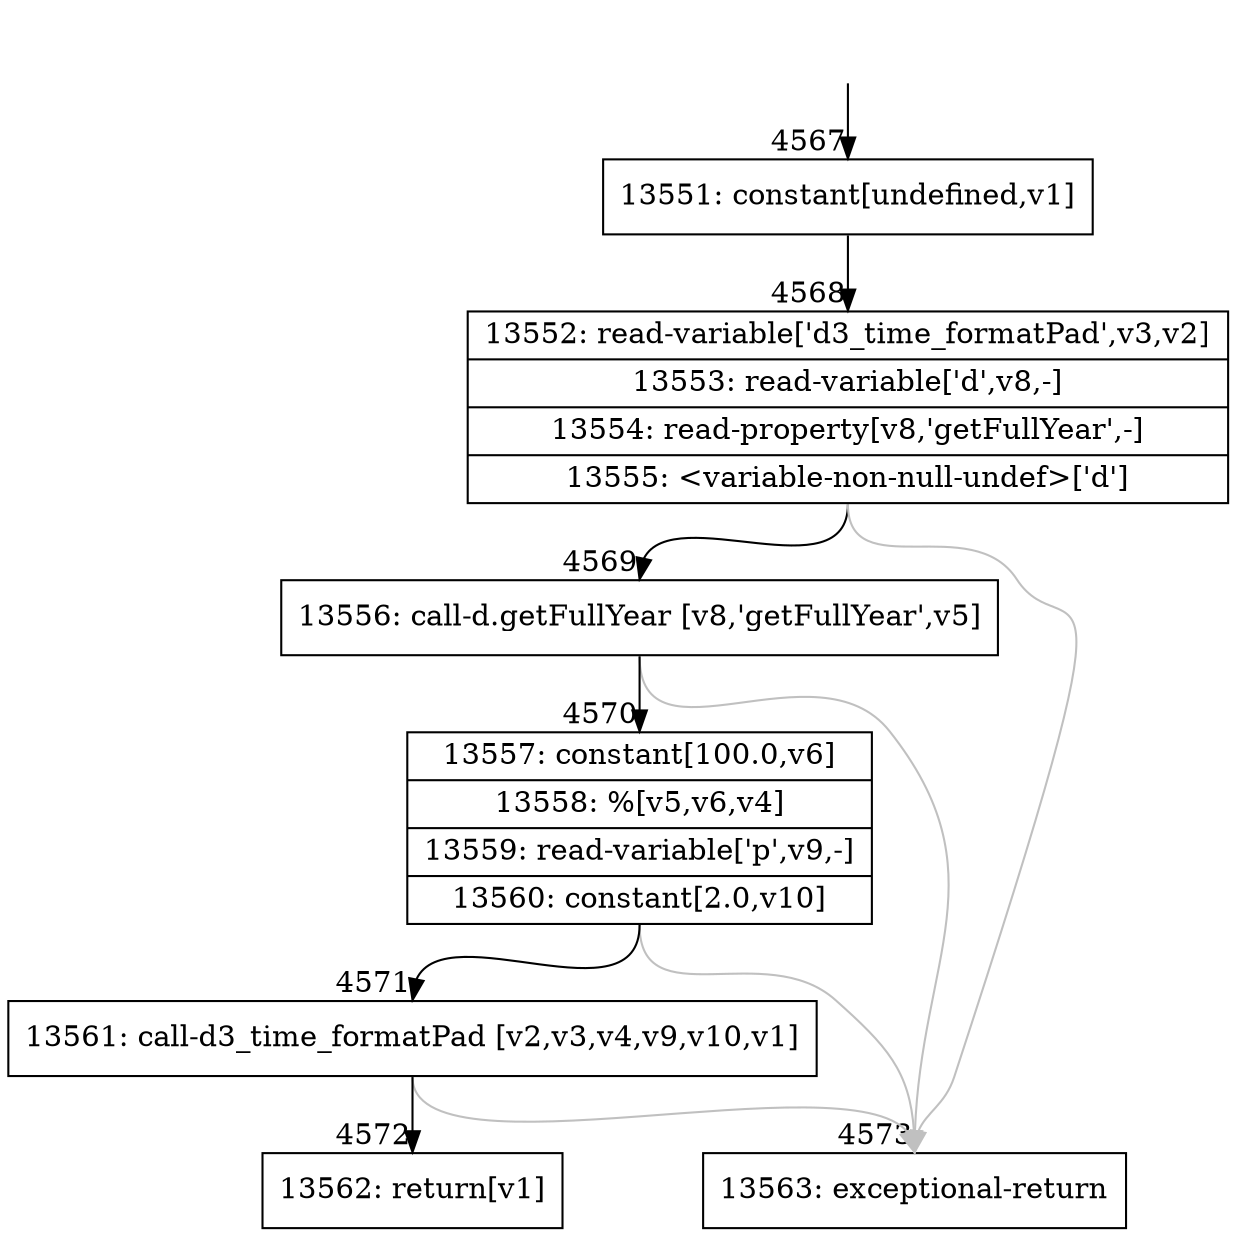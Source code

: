 digraph {
rankdir="TD"
BB_entry429[shape=none,label=""];
BB_entry429 -> BB4567 [tailport=s, headport=n, headlabel="    4567"]
BB4567 [shape=record label="{13551: constant[undefined,v1]}" ] 
BB4567 -> BB4568 [tailport=s, headport=n, headlabel="      4568"]
BB4568 [shape=record label="{13552: read-variable['d3_time_formatPad',v3,v2]|13553: read-variable['d',v8,-]|13554: read-property[v8,'getFullYear',-]|13555: \<variable-non-null-undef\>['d']}" ] 
BB4568 -> BB4569 [tailport=s, headport=n, headlabel="      4569"]
BB4568 -> BB4573 [tailport=s, headport=n, color=gray, headlabel="      4573"]
BB4569 [shape=record label="{13556: call-d.getFullYear [v8,'getFullYear',v5]}" ] 
BB4569 -> BB4570 [tailport=s, headport=n, headlabel="      4570"]
BB4569 -> BB4573 [tailport=s, headport=n, color=gray]
BB4570 [shape=record label="{13557: constant[100.0,v6]|13558: %[v5,v6,v4]|13559: read-variable['p',v9,-]|13560: constant[2.0,v10]}" ] 
BB4570 -> BB4571 [tailport=s, headport=n, headlabel="      4571"]
BB4570 -> BB4573 [tailport=s, headport=n, color=gray]
BB4571 [shape=record label="{13561: call-d3_time_formatPad [v2,v3,v4,v9,v10,v1]}" ] 
BB4571 -> BB4572 [tailport=s, headport=n, headlabel="      4572"]
BB4571 -> BB4573 [tailport=s, headport=n, color=gray]
BB4572 [shape=record label="{13562: return[v1]}" ] 
BB4573 [shape=record label="{13563: exceptional-return}" ] 
//#$~ 2649
}
